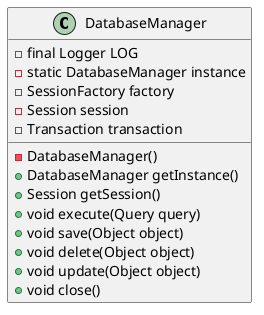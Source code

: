 @startuml


class DatabaseManager{
- final Logger LOG
-static DatabaseManager instance
-SessionFactory factory
-Session session
-Transaction transaction
-DatabaseManager()
+DatabaseManager getInstance()
+Session getSession()
+void execute(Query query)
+void save(Object object)
+void delete(Object object)
+void update(Object object)
+void close()
}


@enduml
